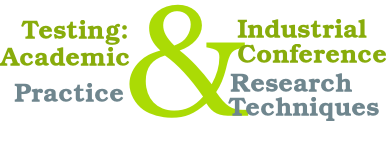 <?xml version="1.0" encoding="UTF-8"?>
<dia:diagram xmlns:dia="http://www.lysator.liu.se/~alla/dia/">
  <dia:layer name="Background" visible="true">
    <dia:object type="Standard - Text" version="0" id="O0">
      <dia:attribute name="obj_pos">
        <dia:point val="9.75,13.1"/>
      </dia:attribute>
      <dia:attribute name="obj_bb">
        <dia:rectangle val="9.495,4.695;15.6,17.51"/>
      </dia:attribute>
      <dia:attribute name="text">
        <dia:composite type="text">
          <dia:attribute name="string">
            <dia:string>#&amp;#</dia:string>
          </dia:attribute>
          <dia:attribute name="font">
            <dia:font family="urw bookman l" style="0" name="Courier"/>
          </dia:attribute>
          <dia:attribute name="height">
            <dia:real val="10"/>
          </dia:attribute>
          <dia:attribute name="pos">
            <dia:point val="9.75,13.1"/>
          </dia:attribute>
          <dia:attribute name="color">
            <dia:color val="#abdb05"/>
          </dia:attribute>
          <dia:attribute name="alignment">
            <dia:enum val="0"/>
          </dia:attribute>
        </dia:composite>
      </dia:attribute>
    </dia:object>
    <dia:object type="Standard - Text" version="0" id="O1">
      <dia:attribute name="obj_pos">
        <dia:point val="3.7,8.55"/>
      </dia:attribute>
      <dia:attribute name="obj_bb">
        <dia:rectangle val="3.681,7.931;3.7,8.938"/>
      </dia:attribute>
      <dia:attribute name="text">
        <dia:composite type="text">
          <dia:attribute name="string">
            <dia:string>##</dia:string>
          </dia:attribute>
          <dia:attribute name="font">
            <dia:font family="sans" style="0" name="Helvetica"/>
          </dia:attribute>
          <dia:attribute name="height">
            <dia:real val="0.8"/>
          </dia:attribute>
          <dia:attribute name="pos">
            <dia:point val="3.7,8.55"/>
          </dia:attribute>
          <dia:attribute name="color">
            <dia:color val="#000000"/>
          </dia:attribute>
          <dia:attribute name="alignment">
            <dia:enum val="0"/>
          </dia:attribute>
        </dia:composite>
      </dia:attribute>
    </dia:object>
    <dia:object type="Standard - Text" version="0" id="O2">
      <dia:attribute name="obj_pos">
        <dia:point val="8.2,10.25"/>
      </dia:attribute>
      <dia:attribute name="obj_bb">
        <dia:rectangle val="8.181,9.631;8.2,10.637"/>
      </dia:attribute>
      <dia:attribute name="text">
        <dia:composite type="text">
          <dia:attribute name="string">
            <dia:string>##</dia:string>
          </dia:attribute>
          <dia:attribute name="font">
            <dia:font family="sans" style="0" name="Helvetica"/>
          </dia:attribute>
          <dia:attribute name="height">
            <dia:real val="0.8"/>
          </dia:attribute>
          <dia:attribute name="pos">
            <dia:point val="8.2,10.25"/>
          </dia:attribute>
          <dia:attribute name="color">
            <dia:color val="#000000"/>
          </dia:attribute>
          <dia:attribute name="alignment">
            <dia:enum val="0"/>
          </dia:attribute>
        </dia:composite>
      </dia:attribute>
    </dia:object>
    <dia:object type="Standard - Text" version="0" id="O3">
      <dia:attribute name="obj_pos">
        <dia:point val="10.15,10.6"/>
      </dia:attribute>
      <dia:attribute name="obj_bb">
        <dia:rectangle val="4.2,9.155;10.195,11.29"/>
      </dia:attribute>
      <dia:attribute name="text">
        <dia:composite type="text">
          <dia:attribute name="string">
            <dia:string>#Academic#</dia:string>
          </dia:attribute>
          <dia:attribute name="font">
            <dia:font family="urw bookman l" style="80" name="Courier"/>
          </dia:attribute>
          <dia:attribute name="height">
            <dia:real val="1.6"/>
          </dia:attribute>
          <dia:attribute name="pos">
            <dia:point val="10.15,10.6"/>
          </dia:attribute>
          <dia:attribute name="color">
            <dia:color val="#88ac0b"/>
          </dia:attribute>
          <dia:attribute name="alignment">
            <dia:enum val="2"/>
          </dia:attribute>
        </dia:composite>
      </dia:attribute>
    </dia:object>
    <dia:object type="Standard - Text" version="0" id="O4">
      <dia:attribute name="obj_pos">
        <dia:point val="10.1,9.25"/>
      </dia:attribute>
      <dia:attribute name="obj_bb">
        <dia:rectangle val="5.15,7.805;10.145,9.94"/>
      </dia:attribute>
      <dia:attribute name="text">
        <dia:composite type="text">
          <dia:attribute name="string">
            <dia:string>#Testing:#</dia:string>
          </dia:attribute>
          <dia:attribute name="font">
            <dia:font family="urw bookman l" style="80" name="Courier"/>
          </dia:attribute>
          <dia:attribute name="height">
            <dia:real val="1.6"/>
          </dia:attribute>
          <dia:attribute name="pos">
            <dia:point val="10.1,9.25"/>
          </dia:attribute>
          <dia:attribute name="color">
            <dia:color val="#88ac0b"/>
          </dia:attribute>
          <dia:attribute name="alignment">
            <dia:enum val="2"/>
          </dia:attribute>
        </dia:composite>
      </dia:attribute>
    </dia:object>
    <dia:object type="Standard - Text" version="0" id="O5">
      <dia:attribute name="obj_pos">
        <dia:point val="15.5,9.2"/>
      </dia:attribute>
      <dia:attribute name="obj_bb">
        <dia:rectangle val="15.5,7.755;21.495,9.89"/>
      </dia:attribute>
      <dia:attribute name="text">
        <dia:composite type="text">
          <dia:attribute name="string">
            <dia:string>#Industrial#</dia:string>
          </dia:attribute>
          <dia:attribute name="font">
            <dia:font family="urw bookman l" style="80" name="Courier"/>
          </dia:attribute>
          <dia:attribute name="height">
            <dia:real val="1.6"/>
          </dia:attribute>
          <dia:attribute name="pos">
            <dia:point val="15.5,9.2"/>
          </dia:attribute>
          <dia:attribute name="color">
            <dia:color val="#88ac0b"/>
          </dia:attribute>
          <dia:attribute name="alignment">
            <dia:enum val="0"/>
          </dia:attribute>
        </dia:composite>
      </dia:attribute>
    </dia:object>
    <dia:object type="Standard - Text" version="0" id="O6">
      <dia:attribute name="obj_pos">
        <dia:point val="15.5,10.45"/>
      </dia:attribute>
      <dia:attribute name="obj_bb">
        <dia:rectangle val="15.5,9.005;22.495,11.14"/>
      </dia:attribute>
      <dia:attribute name="text">
        <dia:composite type="text">
          <dia:attribute name="string">
            <dia:string>#Conference#</dia:string>
          </dia:attribute>
          <dia:attribute name="font">
            <dia:font family="urw bookman l" style="80" name="Courier"/>
          </dia:attribute>
          <dia:attribute name="height">
            <dia:real val="1.6"/>
          </dia:attribute>
          <dia:attribute name="pos">
            <dia:point val="15.5,10.45"/>
          </dia:attribute>
          <dia:attribute name="color">
            <dia:color val="#88ac0b"/>
          </dia:attribute>
          <dia:attribute name="alignment">
            <dia:enum val="0"/>
          </dia:attribute>
        </dia:composite>
      </dia:attribute>
    </dia:object>
    <dia:object type="Standard - Text" version="0" id="O7">
      <dia:attribute name="obj_pos">
        <dia:point val="9.85,12.4"/>
      </dia:attribute>
      <dia:attribute name="obj_bb">
        <dia:rectangle val="4.8,10.955;9.895,13.09"/>
      </dia:attribute>
      <dia:attribute name="text">
        <dia:composite type="text">
          <dia:attribute name="string">
            <dia:string>#Practice#</dia:string>
          </dia:attribute>
          <dia:attribute name="font">
            <dia:font family="urw bookman l" style="80" name="Courier"/>
          </dia:attribute>
          <dia:attribute name="height">
            <dia:real val="1.6"/>
          </dia:attribute>
          <dia:attribute name="pos">
            <dia:point val="9.85,12.4"/>
          </dia:attribute>
          <dia:attribute name="color">
            <dia:color val="#6f868e"/>
          </dia:attribute>
          <dia:attribute name="alignment">
            <dia:enum val="2"/>
          </dia:attribute>
        </dia:composite>
      </dia:attribute>
    </dia:object>
    <dia:object type="Standard - Text" version="0" id="O8">
      <dia:attribute name="obj_pos">
        <dia:point val="21.25,11.9"/>
      </dia:attribute>
      <dia:attribute name="obj_bb">
        <dia:rectangle val="15.555,10.455;21.25,12.59"/>
      </dia:attribute>
      <dia:attribute name="text">
        <dia:composite type="text">
          <dia:attribute name="string">
            <dia:string>#Research#</dia:string>
          </dia:attribute>
          <dia:attribute name="font">
            <dia:font family="urw bookman l" style="80" name="Courier"/>
          </dia:attribute>
          <dia:attribute name="height">
            <dia:real val="1.6"/>
          </dia:attribute>
          <dia:attribute name="pos">
            <dia:point val="21.25,11.9"/>
          </dia:attribute>
          <dia:attribute name="color">
            <dia:color val="#6f868e"/>
          </dia:attribute>
          <dia:attribute name="alignment">
            <dia:enum val="2"/>
          </dia:attribute>
        </dia:composite>
      </dia:attribute>
    </dia:object>
    <dia:object type="Standard - Text" version="0" id="O9">
      <dia:attribute name="obj_pos">
        <dia:point val="22.6,13.1"/>
      </dia:attribute>
      <dia:attribute name="obj_bb">
        <dia:rectangle val="15.65,11.655;22.645,13.79"/>
      </dia:attribute>
      <dia:attribute name="text">
        <dia:composite type="text">
          <dia:attribute name="string">
            <dia:string>#Techniques#</dia:string>
          </dia:attribute>
          <dia:attribute name="font">
            <dia:font family="urw bookman l" style="80" name="Courier"/>
          </dia:attribute>
          <dia:attribute name="height">
            <dia:real val="1.6"/>
          </dia:attribute>
          <dia:attribute name="pos">
            <dia:point val="22.6,13.1"/>
          </dia:attribute>
          <dia:attribute name="color">
            <dia:color val="#6f868e"/>
          </dia:attribute>
          <dia:attribute name="alignment">
            <dia:enum val="2"/>
          </dia:attribute>
        </dia:composite>
      </dia:attribute>
    </dia:object>
  </dia:layer>
</dia:diagram>
